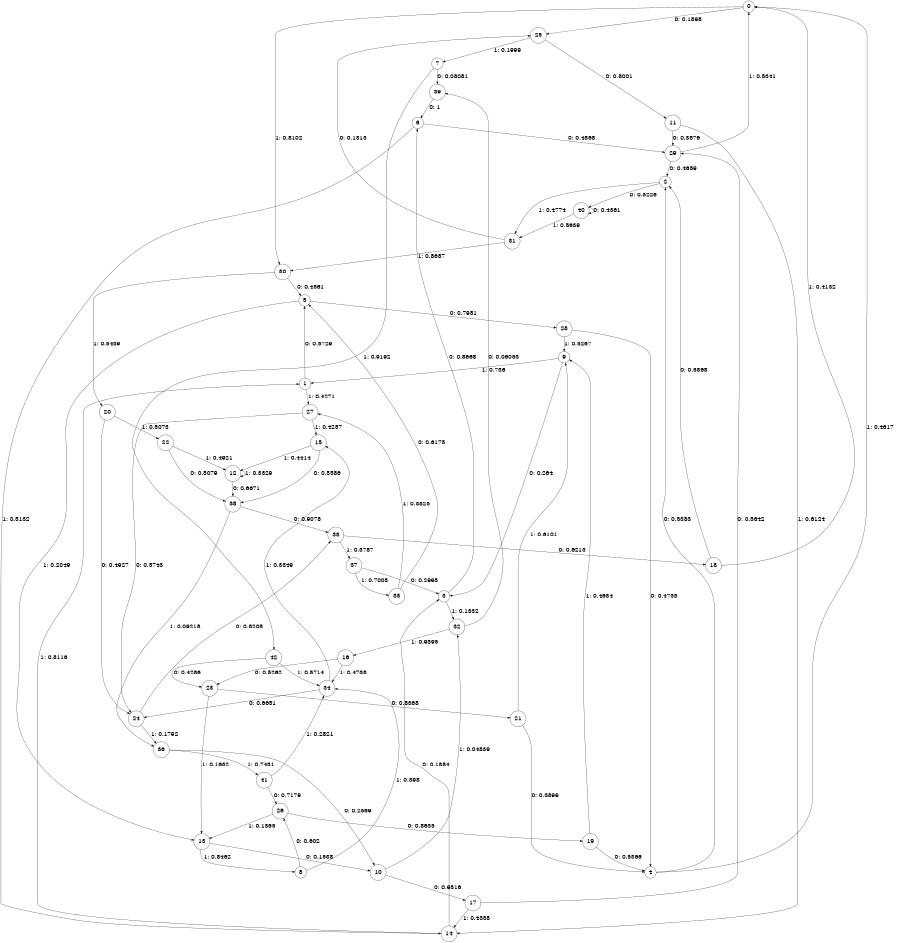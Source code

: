 digraph "ch11faceL7" {
size = "6,8.5";
ratio = "fill";
node [shape = circle];
node [fontsize = 24];
edge [fontsize = 24];
0 -> 25 [label = "0: 0.1898   "];
0 -> 30 [label = "1: 0.8102   "];
1 -> 5 [label = "0: 0.5729   "];
1 -> 27 [label = "1: 0.4271   "];
2 -> 40 [label = "0: 0.5226   "];
2 -> 31 [label = "1: 0.4774   "];
3 -> 6 [label = "0: 0.8668   "];
3 -> 32 [label = "1: 0.1332   "];
4 -> 2 [label = "0: 0.5383   "];
4 -> 0 [label = "1: 0.4617   "];
5 -> 28 [label = "0: 0.7951   "];
5 -> 13 [label = "1: 0.2049   "];
6 -> 29 [label = "0: 0.4868   "];
6 -> 14 [label = "1: 0.5132   "];
7 -> 39 [label = "0: 0.08081  "];
7 -> 42 [label = "1: 0.9192   "];
8 -> 26 [label = "0: 0.602    "];
8 -> 34 [label = "1: 0.398    "];
9 -> 3 [label = "0: 0.264    "];
9 -> 1 [label = "1: 0.736    "];
10 -> 17 [label = "0: 0.9516   "];
10 -> 32 [label = "1: 0.04839  "];
11 -> 29 [label = "0: 0.3876   "];
11 -> 14 [label = "1: 0.6124   "];
12 -> 38 [label = "0: 0.6671   "];
12 -> 12 [label = "1: 0.3329   "];
13 -> 10 [label = "0: 0.1538   "];
13 -> 8 [label = "1: 0.8462   "];
14 -> 3 [label = "0: 0.1884   "];
14 -> 1 [label = "1: 0.8116   "];
15 -> 38 [label = "0: 0.5586   "];
15 -> 12 [label = "1: 0.4414   "];
16 -> 23 [label = "0: 0.5262   "];
16 -> 34 [label = "1: 0.4738   "];
17 -> 29 [label = "0: 0.5642   "];
17 -> 14 [label = "1: 0.4358   "];
18 -> 2 [label = "0: 0.5868   "];
18 -> 0 [label = "1: 0.4132   "];
19 -> 4 [label = "0: 0.5366   "];
19 -> 9 [label = "1: 0.4634   "];
20 -> 24 [label = "0: 0.4927   "];
20 -> 22 [label = "1: 0.5073   "];
21 -> 4 [label = "0: 0.3899   "];
21 -> 9 [label = "1: 0.6101   "];
22 -> 38 [label = "0: 0.5079   "];
22 -> 12 [label = "1: 0.4921   "];
23 -> 21 [label = "0: 0.8368   "];
23 -> 13 [label = "1: 0.1632   "];
24 -> 33 [label = "0: 0.8208   "];
24 -> 36 [label = "1: 0.1792   "];
25 -> 11 [label = "0: 0.8001   "];
25 -> 7 [label = "1: 0.1999   "];
26 -> 19 [label = "0: 0.8635   "];
26 -> 13 [label = "1: 0.1365   "];
27 -> 24 [label = "0: 0.5743   "];
27 -> 15 [label = "1: 0.4257   "];
28 -> 4 [label = "0: 0.4733   "];
28 -> 9 [label = "1: 0.5267   "];
29 -> 2 [label = "0: 0.4659   "];
29 -> 0 [label = "1: 0.5341   "];
30 -> 5 [label = "0: 0.4561   "];
30 -> 20 [label = "1: 0.5439   "];
31 -> 25 [label = "0: 0.1313   "];
31 -> 30 [label = "1: 0.8687   "];
32 -> 39 [label = "0: 0.06053  "];
32 -> 16 [label = "1: 0.9395   "];
33 -> 18 [label = "0: 0.6213   "];
33 -> 37 [label = "1: 0.3787   "];
34 -> 24 [label = "0: 0.6651   "];
34 -> 15 [label = "1: 0.3349   "];
35 -> 5 [label = "0: 0.6175   "];
35 -> 27 [label = "1: 0.3825   "];
36 -> 10 [label = "0: 0.2569   "];
36 -> 41 [label = "1: 0.7431   "];
37 -> 3 [label = "0: 0.2995   "];
37 -> 35 [label = "1: 0.7005   "];
38 -> 33 [label = "0: 0.9078   "];
38 -> 36 [label = "1: 0.09218  "];
39 -> 6 [label = "0: 1        "];
40 -> 40 [label = "0: 0.4361   "];
40 -> 31 [label = "1: 0.5639   "];
41 -> 26 [label = "0: 0.7179   "];
41 -> 34 [label = "1: 0.2821   "];
42 -> 23 [label = "0: 0.4286   "];
42 -> 34 [label = "1: 0.5714   "];
}